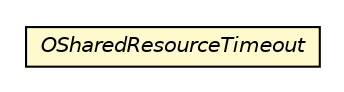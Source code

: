 #!/usr/local/bin/dot
#
# Class diagram 
# Generated by UMLGraph version R5_6-24-gf6e263 (http://www.umlgraph.org/)
#

digraph G {
	edge [fontname="Helvetica",fontsize=10,labelfontname="Helvetica",labelfontsize=10];
	node [fontname="Helvetica",fontsize=10,shape=plaintext];
	nodesep=0.25;
	ranksep=0.5;
	// com.orientechnologies.common.concur.resource.OSharedResourceTimeout
	c3930253 [label=<<table title="com.orientechnologies.common.concur.resource.OSharedResourceTimeout" border="0" cellborder="1" cellspacing="0" cellpadding="2" port="p" bgcolor="lemonChiffon" href="./OSharedResourceTimeout.html">
		<tr><td><table border="0" cellspacing="0" cellpadding="1">
<tr><td align="center" balign="center"><font face="Helvetica-Oblique"> OSharedResourceTimeout </font></td></tr>
		</table></td></tr>
		</table>>, URL="./OSharedResourceTimeout.html", fontname="Helvetica", fontcolor="black", fontsize=10.0];
}

